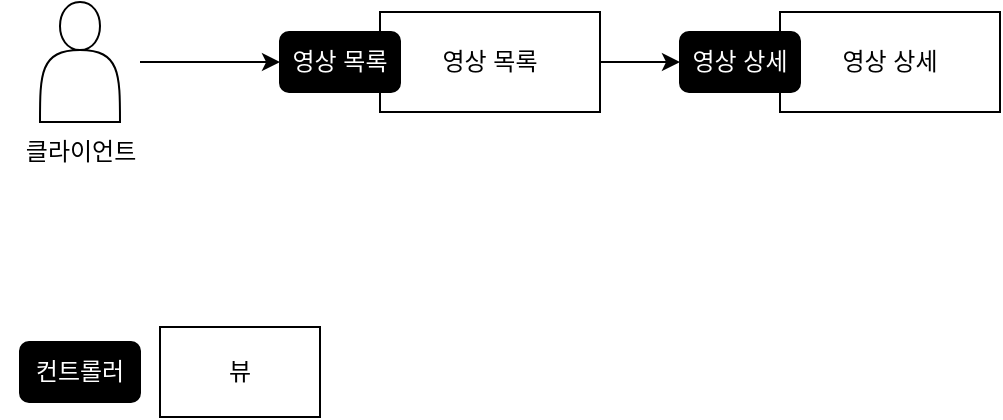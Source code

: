 <mxfile version="21.2.8" type="device">
  <diagram name="페이지-1" id="xrRFBCfU1CyiS_3OgIig">
    <mxGraphModel dx="954" dy="674" grid="1" gridSize="10" guides="1" tooltips="1" connect="1" arrows="1" fold="1" page="1" pageScale="1" pageWidth="827" pageHeight="1169" math="0" shadow="0">
      <root>
        <mxCell id="0" />
        <mxCell id="1" parent="0" />
        <mxCell id="B5-nmQ8yVb-cAeDa73AD-4" value="영상 목록" style="rounded=0;whiteSpace=wrap;html=1;" parent="1" vertex="1">
          <mxGeometry x="240" y="285" width="110" height="50" as="geometry" />
        </mxCell>
        <mxCell id="B5-nmQ8yVb-cAeDa73AD-1" value="" style="shape=actor;whiteSpace=wrap;html=1;" parent="1" vertex="1">
          <mxGeometry x="70" y="280" width="40" height="60" as="geometry" />
        </mxCell>
        <mxCell id="B5-nmQ8yVb-cAeDa73AD-2" value="" style="endArrow=classic;html=1;rounded=0;" parent="1" edge="1">
          <mxGeometry width="50" height="50" relative="1" as="geometry">
            <mxPoint x="120" y="310" as="sourcePoint" />
            <mxPoint x="190" y="310.05" as="targetPoint" />
          </mxGeometry>
        </mxCell>
        <mxCell id="B5-nmQ8yVb-cAeDa73AD-3" value="&lt;font color=&quot;#ffffff&quot;&gt;영상 목록&lt;/font&gt;" style="rounded=1;whiteSpace=wrap;html=1;fillColor=#000000;" parent="1" vertex="1">
          <mxGeometry x="190" y="295" width="60" height="30" as="geometry" />
        </mxCell>
        <mxCell id="B5-nmQ8yVb-cAeDa73AD-10" value="영상&amp;nbsp;상세" style="rounded=0;whiteSpace=wrap;html=1;" parent="1" vertex="1">
          <mxGeometry x="440" y="285" width="110" height="50" as="geometry" />
        </mxCell>
        <mxCell id="B5-nmQ8yVb-cAeDa73AD-11" value="&lt;font color=&quot;#ffffff&quot;&gt;영상 상세&lt;/font&gt;" style="rounded=1;whiteSpace=wrap;html=1;fillColor=#000000;" parent="1" vertex="1">
          <mxGeometry x="390" y="295" width="60" height="30" as="geometry" />
        </mxCell>
        <mxCell id="B5-nmQ8yVb-cAeDa73AD-15" value="" style="endArrow=classic;html=1;rounded=0;entryX=0;entryY=0.5;entryDx=0;entryDy=0;exitX=1;exitY=0.5;exitDx=0;exitDy=0;" parent="1" source="B5-nmQ8yVb-cAeDa73AD-4" target="B5-nmQ8yVb-cAeDa73AD-11" edge="1">
          <mxGeometry width="50" height="50" relative="1" as="geometry">
            <mxPoint x="350" y="310" as="sourcePoint" />
            <mxPoint x="400" y="260" as="targetPoint" />
          </mxGeometry>
        </mxCell>
        <mxCell id="B5-nmQ8yVb-cAeDa73AD-31" value="클라이언트" style="text;html=1;align=center;verticalAlign=middle;resizable=0;points=[];autosize=1;strokeColor=none;fillColor=none;" parent="1" vertex="1">
          <mxGeometry x="50" y="340" width="80" height="30" as="geometry" />
        </mxCell>
        <mxCell id="B5-nmQ8yVb-cAeDa73AD-32" value="&lt;font color=&quot;#ffffff&quot;&gt;컨트롤러&lt;/font&gt;" style="rounded=1;whiteSpace=wrap;html=1;fillColor=#000000;" parent="1" vertex="1">
          <mxGeometry x="60" y="450" width="60" height="30" as="geometry" />
        </mxCell>
        <mxCell id="B5-nmQ8yVb-cAeDa73AD-33" value="뷰" style="rounded=0;whiteSpace=wrap;html=1;" parent="1" vertex="1">
          <mxGeometry x="130" y="442.5" width="80" height="45" as="geometry" />
        </mxCell>
      </root>
    </mxGraphModel>
  </diagram>
</mxfile>
